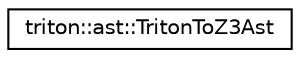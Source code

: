 digraph "Graphical Class Hierarchy"
{
  edge [fontname="Helvetica",fontsize="10",labelfontname="Helvetica",labelfontsize="10"];
  node [fontname="Helvetica",fontsize="10",shape=record];
  rankdir="LR";
  Node0 [label="triton::ast::TritonToZ3Ast",height=0.2,width=0.4,color="black", fillcolor="white", style="filled",URL="$classtriton_1_1ast_1_1TritonToZ3Ast.html",tooltip="Converts a Triton&#39;s AST to Z3&#39;s AST. "];
}
